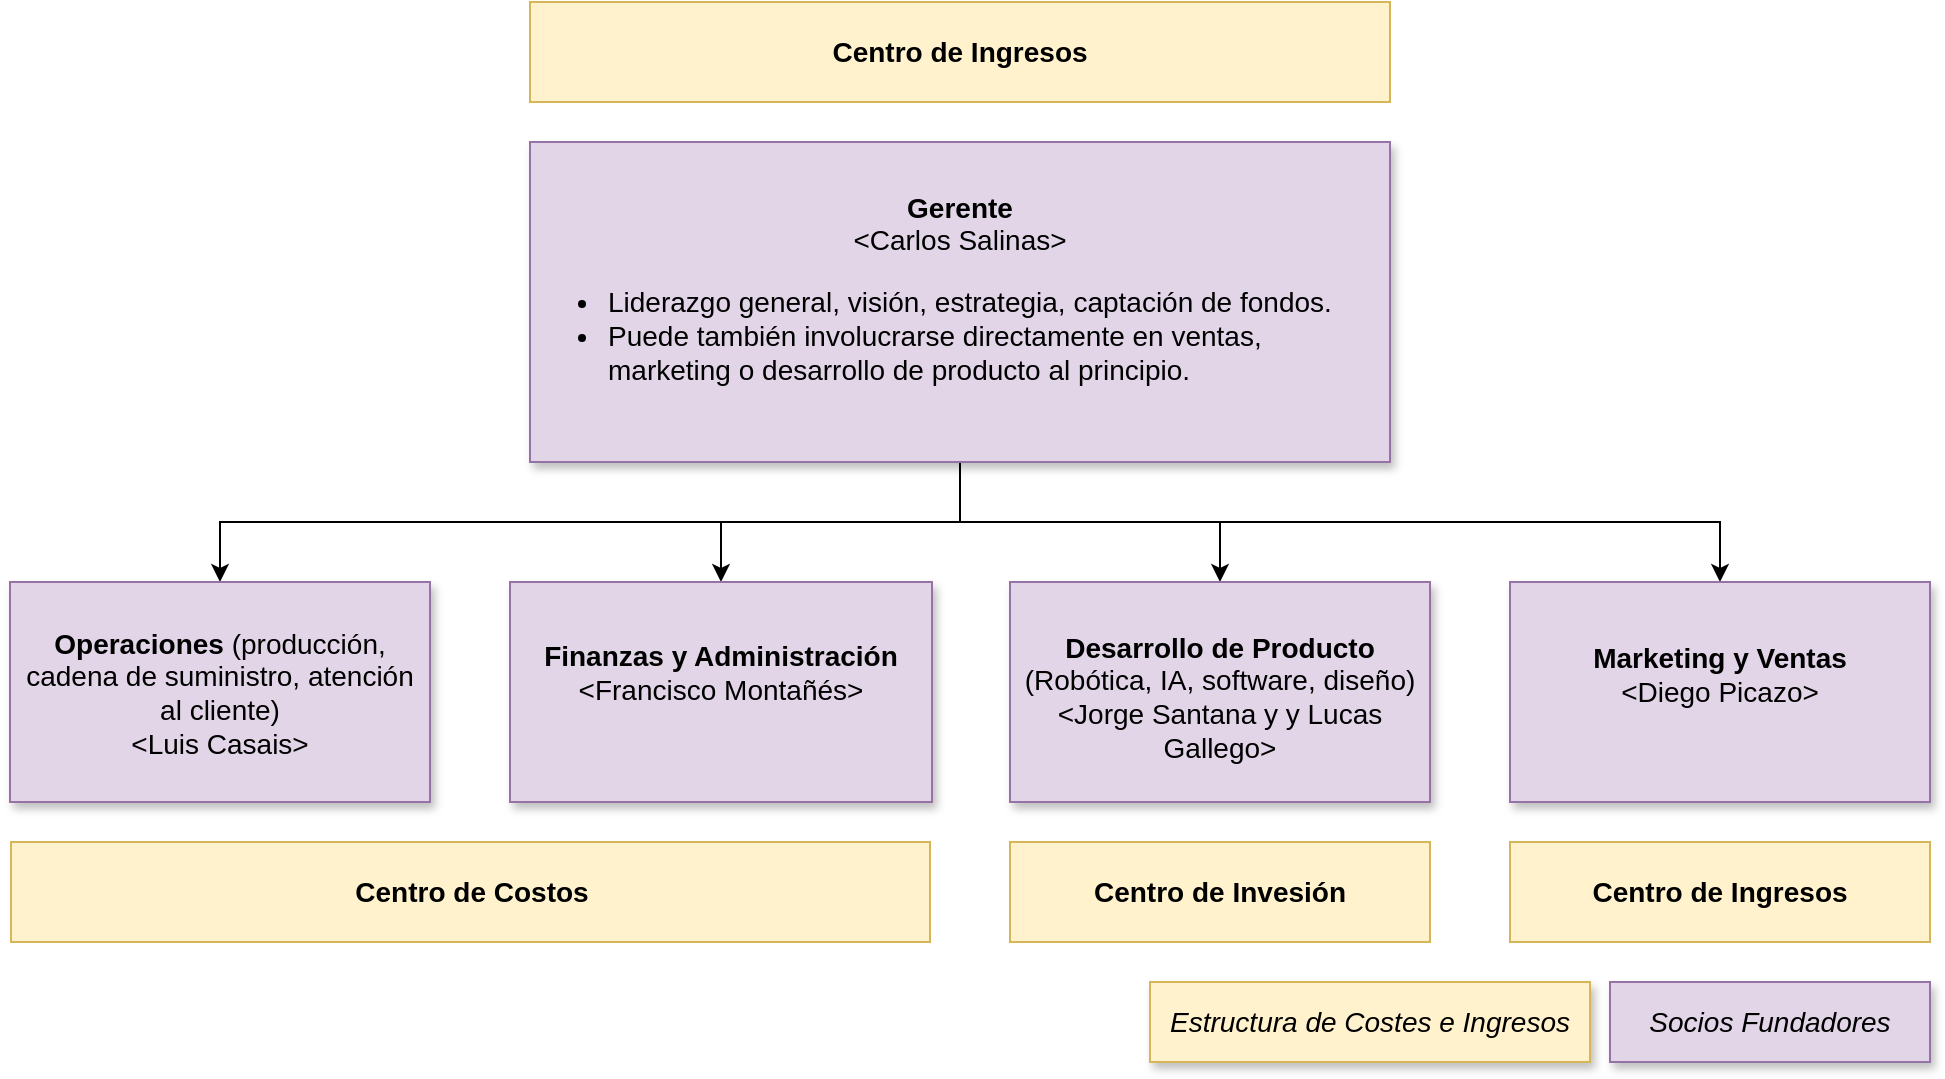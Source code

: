 <mxfile version="27.0.3">
  <diagram name="Page-1" id="7UXzB2VIKJnH39WSFznw">
    <mxGraphModel grid="1" page="1" gridSize="10" guides="1" tooltips="1" connect="1" arrows="1" fold="1" pageScale="1" pageWidth="850" pageHeight="1100" math="0" shadow="0">
      <root>
        <mxCell id="0" />
        <mxCell id="1" parent="0" />
        <mxCell id="x5wL55ZF0WUaf7k7UgQD-10" style="edgeStyle=orthogonalEdgeStyle;rounded=0;orthogonalLoop=1;jettySize=auto;html=1;" edge="1" parent="1" source="x5wL55ZF0WUaf7k7UgQD-13" target="x5wL55ZF0WUaf7k7UgQD-24">
          <mxGeometry relative="1" as="geometry" />
        </mxCell>
        <mxCell id="x5wL55ZF0WUaf7k7UgQD-11" style="edgeStyle=orthogonalEdgeStyle;rounded=0;orthogonalLoop=1;jettySize=auto;html=1;exitX=0.5;exitY=1;exitDx=0;exitDy=0;" edge="1" parent="1" source="x5wL55ZF0WUaf7k7UgQD-13" target="x5wL55ZF0WUaf7k7UgQD-25">
          <mxGeometry relative="1" as="geometry" />
        </mxCell>
        <mxCell id="x5wL55ZF0WUaf7k7UgQD-12" style="edgeStyle=orthogonalEdgeStyle;rounded=0;orthogonalLoop=1;jettySize=auto;html=1;entryX=0.5;entryY=0;entryDx=0;entryDy=0;exitX=0.5;exitY=1;exitDx=0;exitDy=0;" edge="1" parent="1" source="x5wL55ZF0WUaf7k7UgQD-13" target="x5wL55ZF0WUaf7k7UgQD-27">
          <mxGeometry relative="1" as="geometry" />
        </mxCell>
        <mxCell id="x5wL55ZF0WUaf7k7UgQD-28" style="edgeStyle=orthogonalEdgeStyle;rounded=0;orthogonalLoop=1;jettySize=auto;html=1;exitX=0.5;exitY=1;exitDx=0;exitDy=0;" edge="1" parent="1" source="x5wL55ZF0WUaf7k7UgQD-13" target="x5wL55ZF0WUaf7k7UgQD-22">
          <mxGeometry relative="1" as="geometry" />
        </mxCell>
        <mxCell id="x5wL55ZF0WUaf7k7UgQD-13" value="&lt;div&gt;&lt;b&gt;Gerente&lt;/b&gt;&lt;/div&gt;&lt;div&gt;&amp;lt;Carlos Salinas&amp;gt;&lt;/div&gt;&lt;div align=&quot;left&quot;&gt;&lt;ul&gt;&lt;li&gt;Liderazgo general, visión, estrategia, captación de fondos.&lt;/li&gt;&lt;li&gt;Puede también involucrarse directamente en ventas, marketing o desarrollo de producto al principio.&lt;/li&gt;&lt;/ul&gt;&lt;/div&gt;" style="whiteSpace=wrap;html=1;shadow=1;align=center;fillColor=#e1d5e7;strokeColor=#9673a6;fontSize=14;spacingTop=0;spacing=0;" vertex="1" parent="1">
          <mxGeometry x="390" width="430" height="160" as="geometry" />
        </mxCell>
        <mxCell id="x5wL55ZF0WUaf7k7UgQD-17" value="&lt;div align=&quot;center&quot;&gt;&lt;b&gt;Centro de Costos&lt;/b&gt;&lt;/div&gt;" style="whiteSpace=wrap;html=1;shadow=0;align=center;fillColor=#fff2cc;strokeColor=#d6b656;fontSize=14;spacingTop=0;spacing=11;" vertex="1" parent="1">
          <mxGeometry x="130.5" y="350" width="459.5" height="50" as="geometry" />
        </mxCell>
        <mxCell id="x5wL55ZF0WUaf7k7UgQD-18" value="&lt;div align=&quot;center&quot;&gt;&lt;b&gt;Centro de Ingresos&lt;/b&gt;&lt;/div&gt;" style="whiteSpace=wrap;html=1;shadow=0;align=center;fillColor=#fff2cc;strokeColor=#d6b656;fontSize=14;spacingTop=0;spacing=11;" vertex="1" parent="1">
          <mxGeometry x="880" y="350" width="210" height="50" as="geometry" />
        </mxCell>
        <mxCell id="x5wL55ZF0WUaf7k7UgQD-22" value="&lt;div&gt;&lt;b&gt;Operaciones &lt;/b&gt;(producción, cadena de suministro, atención al cliente)&lt;/div&gt;&lt;div&gt;&lt;div&gt;&amp;lt;Luis Casais&amp;gt;&lt;/div&gt;&lt;br&gt;&lt;/div&gt;" style="whiteSpace=wrap;html=1;shadow=1;align=center;fillColor=#e1d5e7;strokeColor=#9673a6;fontSize=14;spacingTop=17;spacing=0;spacingLeft=6;spacingRight=6;" vertex="1" parent="1">
          <mxGeometry x="130" y="220" width="210" height="110" as="geometry" />
        </mxCell>
        <mxCell id="x5wL55ZF0WUaf7k7UgQD-24" value="&lt;div&gt;&lt;b&gt;Desarrollo de Producto &lt;/b&gt;(Robótica, IA, software, diseño)&lt;/div&gt;&lt;div&gt;&lt;div&gt;&amp;lt;Jorge Santana y  y Lucas Gallego&amp;gt;&lt;/div&gt;&lt;br&gt;&lt;/div&gt;" style="whiteSpace=wrap;html=1;shadow=1;align=center;fillColor=#e1d5e7;strokeColor=#9673a6;fontSize=14;spacingTop=22;spacing=0;spacingLeft=6;spacingRight=6;" vertex="1" parent="1">
          <mxGeometry x="630" y="220" width="210" height="110" as="geometry" />
        </mxCell>
        <mxCell id="x5wL55ZF0WUaf7k7UgQD-25" value="&lt;div&gt;&lt;b&gt;Finanzas y Administración&lt;/b&gt;&lt;/div&gt;&lt;div&gt;&amp;lt;Francisco Montañés&amp;gt;&lt;/div&gt;" style="whiteSpace=wrap;html=1;shadow=1;align=center;fillColor=#e1d5e7;strokeColor=#9673a6;fontSize=14;spacingTop=-21;spacing=0;spacingLeft=6;spacingRight=6;" vertex="1" parent="1">
          <mxGeometry x="380" y="220" width="211" height="110" as="geometry" />
        </mxCell>
        <mxCell id="x5wL55ZF0WUaf7k7UgQD-27" value="&lt;div&gt;&lt;b&gt;Marketing y Ventas&lt;/b&gt;&lt;/div&gt;&lt;div&gt;&lt;div&gt;&amp;lt;Diego Picazo&amp;gt;&lt;/div&gt;&lt;br&gt;&lt;/div&gt;" style="whiteSpace=wrap;html=1;shadow=1;align=center;fillColor=#e1d5e7;strokeColor=#9673a6;fontSize=14;spacingTop=0;spacing=0;spacingLeft=6;spacingRight=6;" vertex="1" parent="1">
          <mxGeometry x="880" y="220" width="210" height="110" as="geometry" />
        </mxCell>
        <mxCell id="x5wL55ZF0WUaf7k7UgQD-29" value="&lt;i&gt;Socios Fundadores&lt;/i&gt;" style="whiteSpace=wrap;html=1;shadow=1;align=center;fillColor=#e1d5e7;strokeColor=#9673a6;fontSize=14;spacingTop=0;spacing=0;" vertex="1" parent="1">
          <mxGeometry x="930" y="420" width="160" height="40" as="geometry" />
        </mxCell>
        <mxCell id="x5wL55ZF0WUaf7k7UgQD-30" value="&lt;i&gt;Estructura de Costes e Ingresos&lt;/i&gt;" style="whiteSpace=wrap;html=1;shadow=1;align=center;fillColor=#fff2cc;strokeColor=#d6b656;fontSize=14;spacingTop=0;spacing=0;" vertex="1" parent="1">
          <mxGeometry x="700" y="420" width="220" height="40" as="geometry" />
        </mxCell>
        <mxCell id="rG9FH-p-PkXC1k7LoeOK-1" value="&lt;div align=&quot;center&quot;&gt;&lt;b&gt;Centro de Ingresos&lt;/b&gt;&lt;/div&gt;" style="whiteSpace=wrap;html=1;shadow=0;align=center;fillColor=#fff2cc;strokeColor=#d6b656;fontSize=14;spacingTop=0;spacing=11;" vertex="1" parent="1">
          <mxGeometry x="390" y="-70" width="430" height="50" as="geometry" />
        </mxCell>
        <mxCell id="dS9YThhB9J5Yn2JK83EB-1" value="&lt;div align=&quot;center&quot;&gt;&lt;b&gt;Centro de Invesión&lt;/b&gt;&lt;/div&gt;" style="whiteSpace=wrap;html=1;shadow=0;align=center;fillColor=#fff2cc;strokeColor=#d6b656;fontSize=14;spacingTop=0;spacing=11;" vertex="1" parent="1">
          <mxGeometry x="630" y="350" width="210" height="50" as="geometry" />
        </mxCell>
      </root>
    </mxGraphModel>
  </diagram>
</mxfile>
